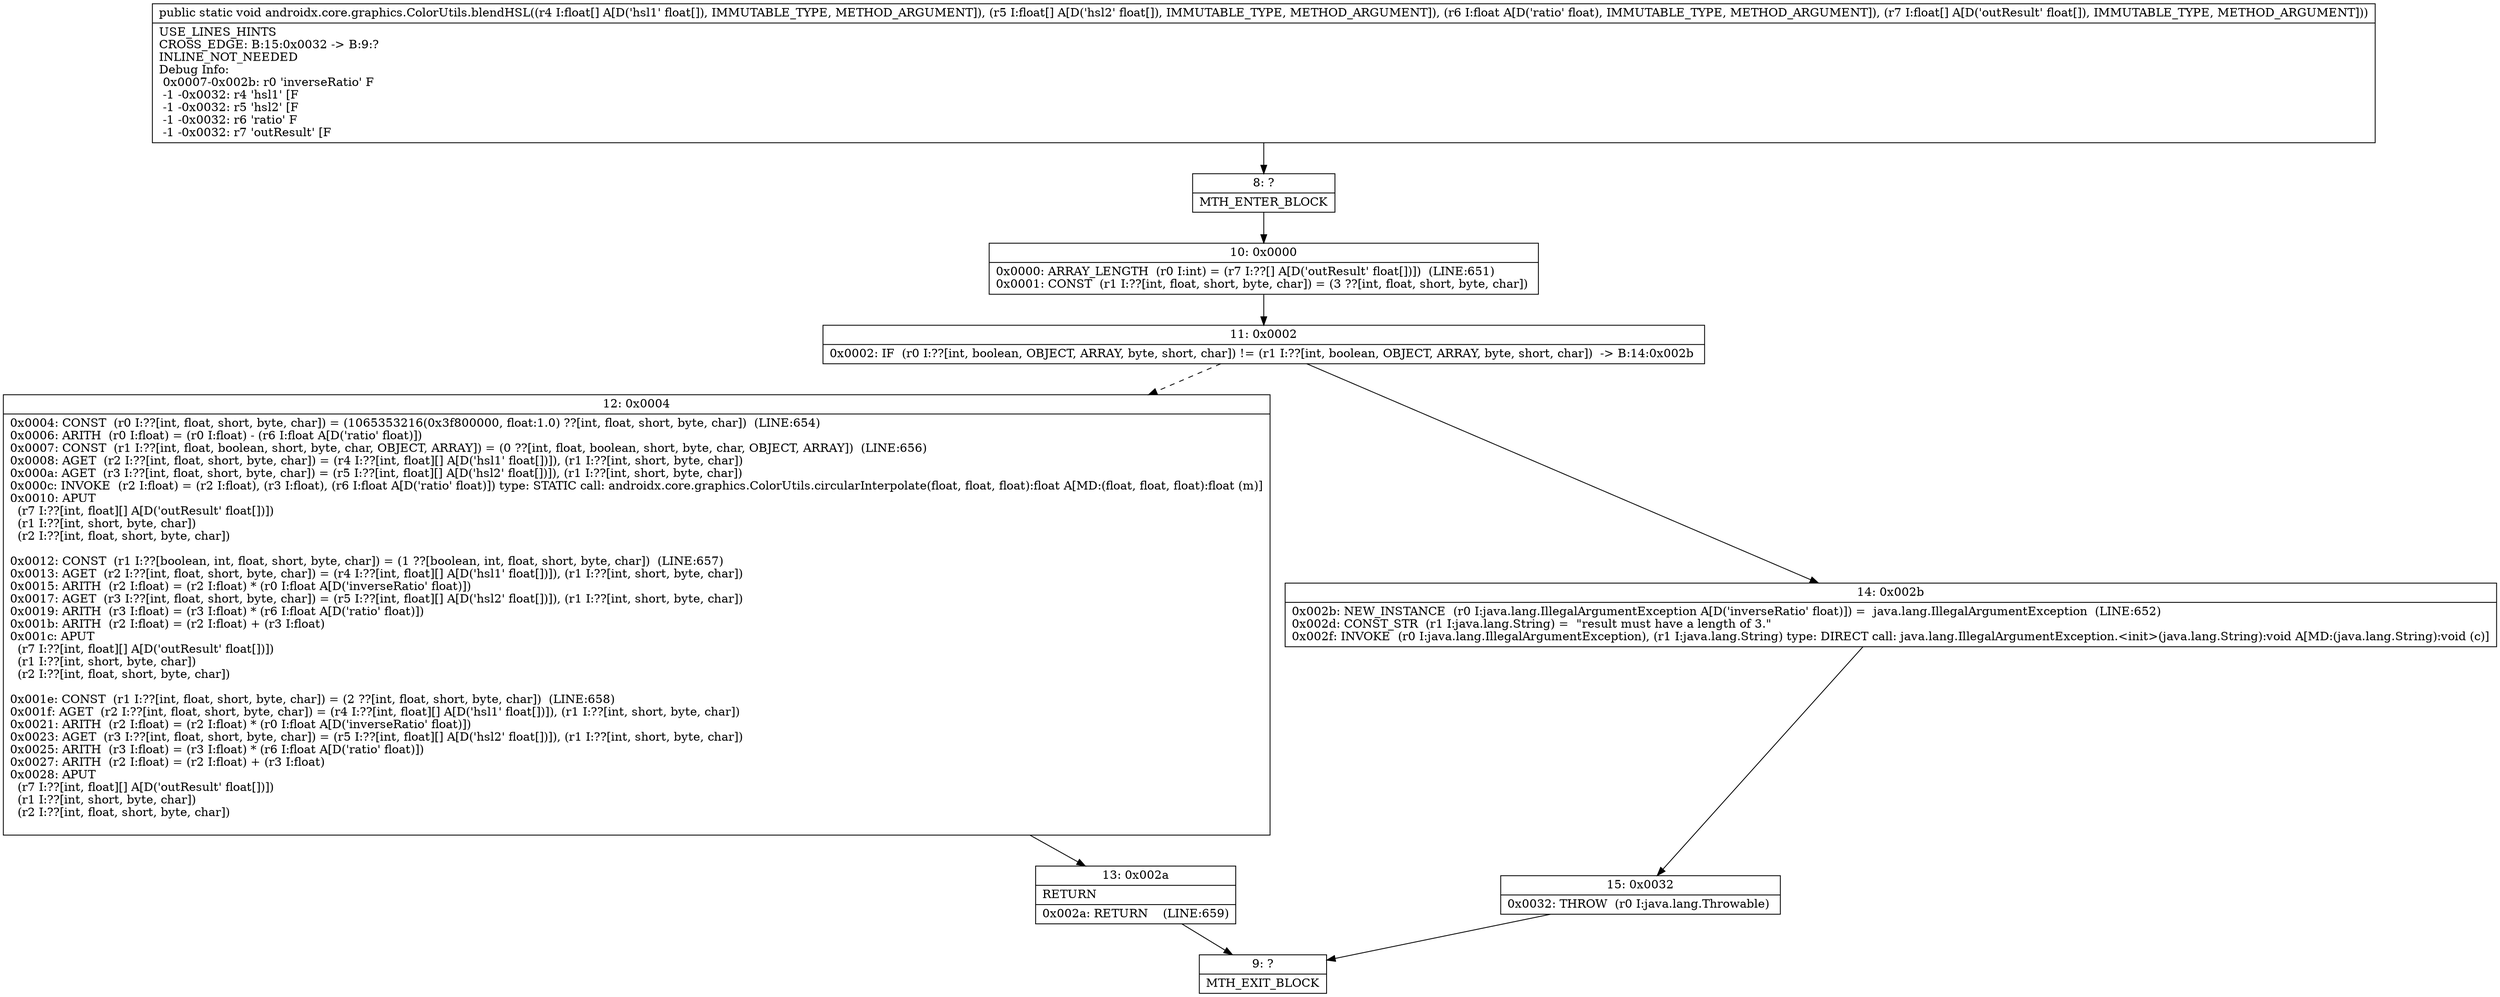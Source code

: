 digraph "CFG forandroidx.core.graphics.ColorUtils.blendHSL([F[FF[F)V" {
Node_8 [shape=record,label="{8\:\ ?|MTH_ENTER_BLOCK\l}"];
Node_10 [shape=record,label="{10\:\ 0x0000|0x0000: ARRAY_LENGTH  (r0 I:int) = (r7 I:??[] A[D('outResult' float[])])  (LINE:651)\l0x0001: CONST  (r1 I:??[int, float, short, byte, char]) = (3 ??[int, float, short, byte, char]) \l}"];
Node_11 [shape=record,label="{11\:\ 0x0002|0x0002: IF  (r0 I:??[int, boolean, OBJECT, ARRAY, byte, short, char]) != (r1 I:??[int, boolean, OBJECT, ARRAY, byte, short, char])  \-\> B:14:0x002b \l}"];
Node_12 [shape=record,label="{12\:\ 0x0004|0x0004: CONST  (r0 I:??[int, float, short, byte, char]) = (1065353216(0x3f800000, float:1.0) ??[int, float, short, byte, char])  (LINE:654)\l0x0006: ARITH  (r0 I:float) = (r0 I:float) \- (r6 I:float A[D('ratio' float)]) \l0x0007: CONST  (r1 I:??[int, float, boolean, short, byte, char, OBJECT, ARRAY]) = (0 ??[int, float, boolean, short, byte, char, OBJECT, ARRAY])  (LINE:656)\l0x0008: AGET  (r2 I:??[int, float, short, byte, char]) = (r4 I:??[int, float][] A[D('hsl1' float[])]), (r1 I:??[int, short, byte, char]) \l0x000a: AGET  (r3 I:??[int, float, short, byte, char]) = (r5 I:??[int, float][] A[D('hsl2' float[])]), (r1 I:??[int, short, byte, char]) \l0x000c: INVOKE  (r2 I:float) = (r2 I:float), (r3 I:float), (r6 I:float A[D('ratio' float)]) type: STATIC call: androidx.core.graphics.ColorUtils.circularInterpolate(float, float, float):float A[MD:(float, float, float):float (m)]\l0x0010: APUT  \l  (r7 I:??[int, float][] A[D('outResult' float[])])\l  (r1 I:??[int, short, byte, char])\l  (r2 I:??[int, float, short, byte, char])\l \l0x0012: CONST  (r1 I:??[boolean, int, float, short, byte, char]) = (1 ??[boolean, int, float, short, byte, char])  (LINE:657)\l0x0013: AGET  (r2 I:??[int, float, short, byte, char]) = (r4 I:??[int, float][] A[D('hsl1' float[])]), (r1 I:??[int, short, byte, char]) \l0x0015: ARITH  (r2 I:float) = (r2 I:float) * (r0 I:float A[D('inverseRatio' float)]) \l0x0017: AGET  (r3 I:??[int, float, short, byte, char]) = (r5 I:??[int, float][] A[D('hsl2' float[])]), (r1 I:??[int, short, byte, char]) \l0x0019: ARITH  (r3 I:float) = (r3 I:float) * (r6 I:float A[D('ratio' float)]) \l0x001b: ARITH  (r2 I:float) = (r2 I:float) + (r3 I:float) \l0x001c: APUT  \l  (r7 I:??[int, float][] A[D('outResult' float[])])\l  (r1 I:??[int, short, byte, char])\l  (r2 I:??[int, float, short, byte, char])\l \l0x001e: CONST  (r1 I:??[int, float, short, byte, char]) = (2 ??[int, float, short, byte, char])  (LINE:658)\l0x001f: AGET  (r2 I:??[int, float, short, byte, char]) = (r4 I:??[int, float][] A[D('hsl1' float[])]), (r1 I:??[int, short, byte, char]) \l0x0021: ARITH  (r2 I:float) = (r2 I:float) * (r0 I:float A[D('inverseRatio' float)]) \l0x0023: AGET  (r3 I:??[int, float, short, byte, char]) = (r5 I:??[int, float][] A[D('hsl2' float[])]), (r1 I:??[int, short, byte, char]) \l0x0025: ARITH  (r3 I:float) = (r3 I:float) * (r6 I:float A[D('ratio' float)]) \l0x0027: ARITH  (r2 I:float) = (r2 I:float) + (r3 I:float) \l0x0028: APUT  \l  (r7 I:??[int, float][] A[D('outResult' float[])])\l  (r1 I:??[int, short, byte, char])\l  (r2 I:??[int, float, short, byte, char])\l \l}"];
Node_13 [shape=record,label="{13\:\ 0x002a|RETURN\l|0x002a: RETURN    (LINE:659)\l}"];
Node_9 [shape=record,label="{9\:\ ?|MTH_EXIT_BLOCK\l}"];
Node_14 [shape=record,label="{14\:\ 0x002b|0x002b: NEW_INSTANCE  (r0 I:java.lang.IllegalArgumentException A[D('inverseRatio' float)]) =  java.lang.IllegalArgumentException  (LINE:652)\l0x002d: CONST_STR  (r1 I:java.lang.String) =  \"result must have a length of 3.\" \l0x002f: INVOKE  (r0 I:java.lang.IllegalArgumentException), (r1 I:java.lang.String) type: DIRECT call: java.lang.IllegalArgumentException.\<init\>(java.lang.String):void A[MD:(java.lang.String):void (c)]\l}"];
Node_15 [shape=record,label="{15\:\ 0x0032|0x0032: THROW  (r0 I:java.lang.Throwable) \l}"];
MethodNode[shape=record,label="{public static void androidx.core.graphics.ColorUtils.blendHSL((r4 I:float[] A[D('hsl1' float[]), IMMUTABLE_TYPE, METHOD_ARGUMENT]), (r5 I:float[] A[D('hsl2' float[]), IMMUTABLE_TYPE, METHOD_ARGUMENT]), (r6 I:float A[D('ratio' float), IMMUTABLE_TYPE, METHOD_ARGUMENT]), (r7 I:float[] A[D('outResult' float[]), IMMUTABLE_TYPE, METHOD_ARGUMENT]))  | USE_LINES_HINTS\lCROSS_EDGE: B:15:0x0032 \-\> B:9:?\lINLINE_NOT_NEEDED\lDebug Info:\l  0x0007\-0x002b: r0 'inverseRatio' F\l  \-1 \-0x0032: r4 'hsl1' [F\l  \-1 \-0x0032: r5 'hsl2' [F\l  \-1 \-0x0032: r6 'ratio' F\l  \-1 \-0x0032: r7 'outResult' [F\l}"];
MethodNode -> Node_8;Node_8 -> Node_10;
Node_10 -> Node_11;
Node_11 -> Node_12[style=dashed];
Node_11 -> Node_14;
Node_12 -> Node_13;
Node_13 -> Node_9;
Node_14 -> Node_15;
Node_15 -> Node_9;
}

